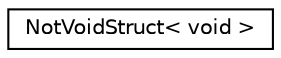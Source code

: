 digraph "Graphical Class Hierarchy"
{
 // INTERACTIVE_SVG=YES
  edge [fontname="Helvetica",fontsize="10",labelfontname="Helvetica",labelfontsize="10"];
  node [fontname="Helvetica",fontsize="10",shape=record];
  rankdir="LR";
  Node1 [label="NotVoidStruct\< void \>",height=0.2,width=0.4,color="black", fillcolor="white", style="filled",URL="$tools_8hpp.html#struct_not_void_struct_3_01void_01_4"];
}
